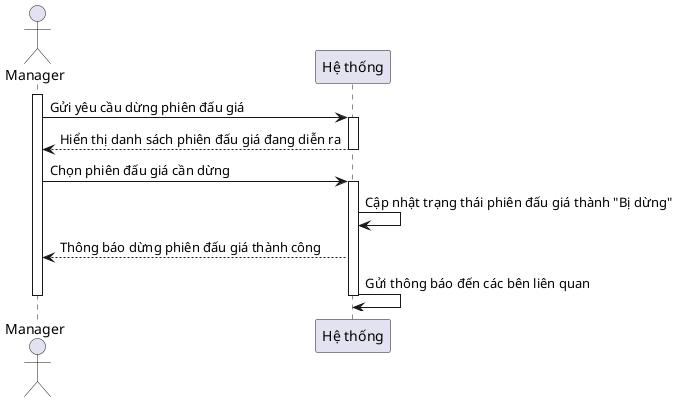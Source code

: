 @startuml   
actor Manager
participant "Hệ thống" as System

activate Manager
Manager -> System: Gửi yêu cầu dừng phiên đấu giá
activate System
System --> Manager: Hiển thị danh sách phiên đấu giá đang diễn ra
deactivate System
Manager -> System: Chọn phiên đấu giá cần dừng
activate System
System -> System: Cập nhật trạng thái phiên đấu giá thành "Bị dừng"
System --> Manager: Thông báo dừng phiên đấu giá thành công
System -> System: Gửi thông báo đến các bên liên quan
deactivate System
deactivate Manager
@enduml